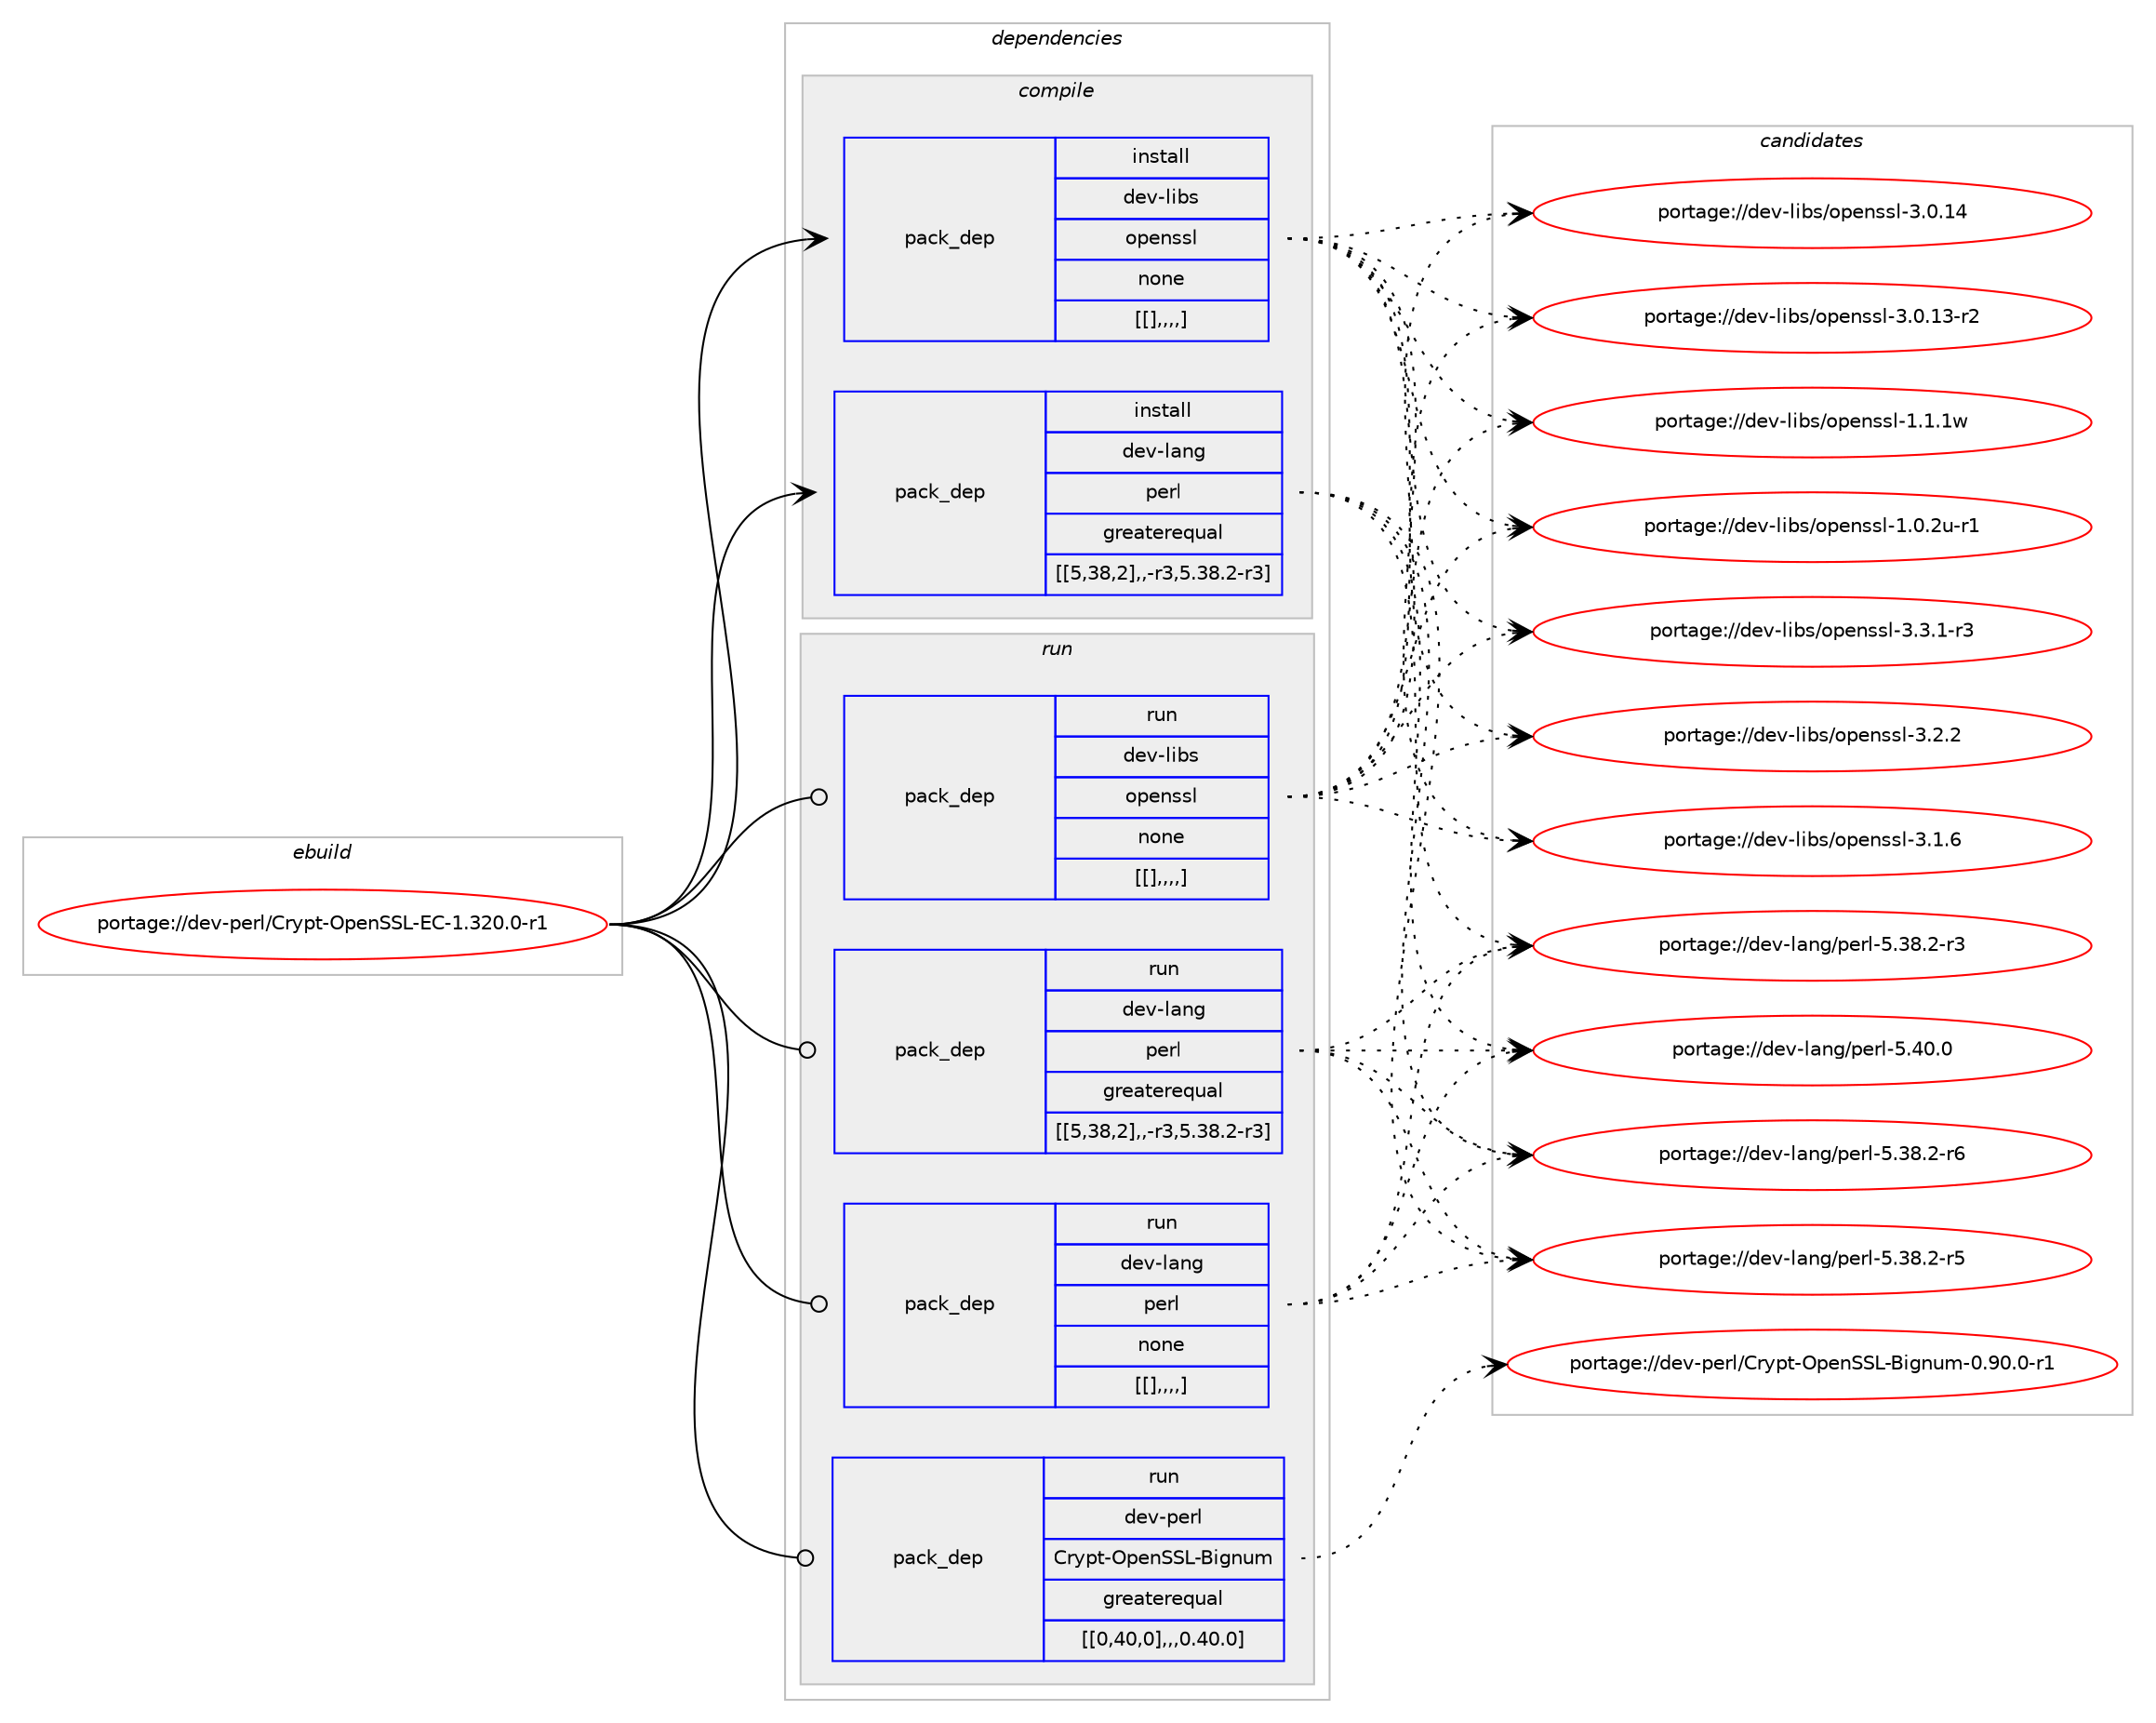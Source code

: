 digraph prolog {

# *************
# Graph options
# *************

newrank=true;
concentrate=true;
compound=true;
graph [rankdir=LR,fontname=Helvetica,fontsize=10,ranksep=1.5];#, ranksep=2.5, nodesep=0.2];
edge  [arrowhead=vee];
node  [fontname=Helvetica,fontsize=10];

# **********
# The ebuild
# **********

subgraph cluster_leftcol {
color=gray;
label=<<i>ebuild</i>>;
id [label="portage://dev-perl/Crypt-OpenSSL-EC-1.320.0-r1", color=red, width=4, href="../dev-perl/Crypt-OpenSSL-EC-1.320.0-r1.svg"];
}

# ****************
# The dependencies
# ****************

subgraph cluster_midcol {
color=gray;
label=<<i>dependencies</i>>;
subgraph cluster_compile {
fillcolor="#eeeeee";
style=filled;
label=<<i>compile</i>>;
subgraph pack97004 {
dependency128496 [label=<<TABLE BORDER="0" CELLBORDER="1" CELLSPACING="0" CELLPADDING="4" WIDTH="220"><TR><TD ROWSPAN="6" CELLPADDING="30">pack_dep</TD></TR><TR><TD WIDTH="110">install</TD></TR><TR><TD>dev-lang</TD></TR><TR><TD>perl</TD></TR><TR><TD>greaterequal</TD></TR><TR><TD>[[5,38,2],,-r3,5.38.2-r3]</TD></TR></TABLE>>, shape=none, color=blue];
}
id:e -> dependency128496:w [weight=20,style="solid",arrowhead="vee"];
subgraph pack97005 {
dependency128497 [label=<<TABLE BORDER="0" CELLBORDER="1" CELLSPACING="0" CELLPADDING="4" WIDTH="220"><TR><TD ROWSPAN="6" CELLPADDING="30">pack_dep</TD></TR><TR><TD WIDTH="110">install</TD></TR><TR><TD>dev-libs</TD></TR><TR><TD>openssl</TD></TR><TR><TD>none</TD></TR><TR><TD>[[],,,,]</TD></TR></TABLE>>, shape=none, color=blue];
}
id:e -> dependency128497:w [weight=20,style="solid",arrowhead="vee"];
}
subgraph cluster_compileandrun {
fillcolor="#eeeeee";
style=filled;
label=<<i>compile and run</i>>;
}
subgraph cluster_run {
fillcolor="#eeeeee";
style=filled;
label=<<i>run</i>>;
subgraph pack97006 {
dependency128498 [label=<<TABLE BORDER="0" CELLBORDER="1" CELLSPACING="0" CELLPADDING="4" WIDTH="220"><TR><TD ROWSPAN="6" CELLPADDING="30">pack_dep</TD></TR><TR><TD WIDTH="110">run</TD></TR><TR><TD>dev-lang</TD></TR><TR><TD>perl</TD></TR><TR><TD>greaterequal</TD></TR><TR><TD>[[5,38,2],,-r3,5.38.2-r3]</TD></TR></TABLE>>, shape=none, color=blue];
}
id:e -> dependency128498:w [weight=20,style="solid",arrowhead="odot"];
subgraph pack97007 {
dependency128499 [label=<<TABLE BORDER="0" CELLBORDER="1" CELLSPACING="0" CELLPADDING="4" WIDTH="220"><TR><TD ROWSPAN="6" CELLPADDING="30">pack_dep</TD></TR><TR><TD WIDTH="110">run</TD></TR><TR><TD>dev-lang</TD></TR><TR><TD>perl</TD></TR><TR><TD>none</TD></TR><TR><TD>[[],,,,]</TD></TR></TABLE>>, shape=none, color=blue];
}
id:e -> dependency128499:w [weight=20,style="solid",arrowhead="odot"];
subgraph pack97008 {
dependency128500 [label=<<TABLE BORDER="0" CELLBORDER="1" CELLSPACING="0" CELLPADDING="4" WIDTH="220"><TR><TD ROWSPAN="6" CELLPADDING="30">pack_dep</TD></TR><TR><TD WIDTH="110">run</TD></TR><TR><TD>dev-libs</TD></TR><TR><TD>openssl</TD></TR><TR><TD>none</TD></TR><TR><TD>[[],,,,]</TD></TR></TABLE>>, shape=none, color=blue];
}
id:e -> dependency128500:w [weight=20,style="solid",arrowhead="odot"];
subgraph pack97009 {
dependency128501 [label=<<TABLE BORDER="0" CELLBORDER="1" CELLSPACING="0" CELLPADDING="4" WIDTH="220"><TR><TD ROWSPAN="6" CELLPADDING="30">pack_dep</TD></TR><TR><TD WIDTH="110">run</TD></TR><TR><TD>dev-perl</TD></TR><TR><TD>Crypt-OpenSSL-Bignum</TD></TR><TR><TD>greaterequal</TD></TR><TR><TD>[[0,40,0],,,0.40.0]</TD></TR></TABLE>>, shape=none, color=blue];
}
id:e -> dependency128501:w [weight=20,style="solid",arrowhead="odot"];
}
}

# **************
# The candidates
# **************

subgraph cluster_choices {
rank=same;
color=gray;
label=<<i>candidates</i>>;

subgraph choice97004 {
color=black;
nodesep=1;
choice10010111845108971101034711210111410845534652484648 [label="portage://dev-lang/perl-5.40.0", color=red, width=4,href="../dev-lang/perl-5.40.0.svg"];
choice100101118451089711010347112101114108455346515646504511454 [label="portage://dev-lang/perl-5.38.2-r6", color=red, width=4,href="../dev-lang/perl-5.38.2-r6.svg"];
choice100101118451089711010347112101114108455346515646504511453 [label="portage://dev-lang/perl-5.38.2-r5", color=red, width=4,href="../dev-lang/perl-5.38.2-r5.svg"];
choice100101118451089711010347112101114108455346515646504511451 [label="portage://dev-lang/perl-5.38.2-r3", color=red, width=4,href="../dev-lang/perl-5.38.2-r3.svg"];
dependency128496:e -> choice10010111845108971101034711210111410845534652484648:w [style=dotted,weight="100"];
dependency128496:e -> choice100101118451089711010347112101114108455346515646504511454:w [style=dotted,weight="100"];
dependency128496:e -> choice100101118451089711010347112101114108455346515646504511453:w [style=dotted,weight="100"];
dependency128496:e -> choice100101118451089711010347112101114108455346515646504511451:w [style=dotted,weight="100"];
}
subgraph choice97005 {
color=black;
nodesep=1;
choice1001011184510810598115471111121011101151151084551465146494511451 [label="portage://dev-libs/openssl-3.3.1-r3", color=red, width=4,href="../dev-libs/openssl-3.3.1-r3.svg"];
choice100101118451081059811547111112101110115115108455146504650 [label="portage://dev-libs/openssl-3.2.2", color=red, width=4,href="../dev-libs/openssl-3.2.2.svg"];
choice100101118451081059811547111112101110115115108455146494654 [label="portage://dev-libs/openssl-3.1.6", color=red, width=4,href="../dev-libs/openssl-3.1.6.svg"];
choice10010111845108105981154711111210111011511510845514648464952 [label="portage://dev-libs/openssl-3.0.14", color=red, width=4,href="../dev-libs/openssl-3.0.14.svg"];
choice100101118451081059811547111112101110115115108455146484649514511450 [label="portage://dev-libs/openssl-3.0.13-r2", color=red, width=4,href="../dev-libs/openssl-3.0.13-r2.svg"];
choice100101118451081059811547111112101110115115108454946494649119 [label="portage://dev-libs/openssl-1.1.1w", color=red, width=4,href="../dev-libs/openssl-1.1.1w.svg"];
choice1001011184510810598115471111121011101151151084549464846501174511449 [label="portage://dev-libs/openssl-1.0.2u-r1", color=red, width=4,href="../dev-libs/openssl-1.0.2u-r1.svg"];
dependency128497:e -> choice1001011184510810598115471111121011101151151084551465146494511451:w [style=dotted,weight="100"];
dependency128497:e -> choice100101118451081059811547111112101110115115108455146504650:w [style=dotted,weight="100"];
dependency128497:e -> choice100101118451081059811547111112101110115115108455146494654:w [style=dotted,weight="100"];
dependency128497:e -> choice10010111845108105981154711111210111011511510845514648464952:w [style=dotted,weight="100"];
dependency128497:e -> choice100101118451081059811547111112101110115115108455146484649514511450:w [style=dotted,weight="100"];
dependency128497:e -> choice100101118451081059811547111112101110115115108454946494649119:w [style=dotted,weight="100"];
dependency128497:e -> choice1001011184510810598115471111121011101151151084549464846501174511449:w [style=dotted,weight="100"];
}
subgraph choice97006 {
color=black;
nodesep=1;
choice10010111845108971101034711210111410845534652484648 [label="portage://dev-lang/perl-5.40.0", color=red, width=4,href="../dev-lang/perl-5.40.0.svg"];
choice100101118451089711010347112101114108455346515646504511454 [label="portage://dev-lang/perl-5.38.2-r6", color=red, width=4,href="../dev-lang/perl-5.38.2-r6.svg"];
choice100101118451089711010347112101114108455346515646504511453 [label="portage://dev-lang/perl-5.38.2-r5", color=red, width=4,href="../dev-lang/perl-5.38.2-r5.svg"];
choice100101118451089711010347112101114108455346515646504511451 [label="portage://dev-lang/perl-5.38.2-r3", color=red, width=4,href="../dev-lang/perl-5.38.2-r3.svg"];
dependency128498:e -> choice10010111845108971101034711210111410845534652484648:w [style=dotted,weight="100"];
dependency128498:e -> choice100101118451089711010347112101114108455346515646504511454:w [style=dotted,weight="100"];
dependency128498:e -> choice100101118451089711010347112101114108455346515646504511453:w [style=dotted,weight="100"];
dependency128498:e -> choice100101118451089711010347112101114108455346515646504511451:w [style=dotted,weight="100"];
}
subgraph choice97007 {
color=black;
nodesep=1;
choice10010111845108971101034711210111410845534652484648 [label="portage://dev-lang/perl-5.40.0", color=red, width=4,href="../dev-lang/perl-5.40.0.svg"];
choice100101118451089711010347112101114108455346515646504511454 [label="portage://dev-lang/perl-5.38.2-r6", color=red, width=4,href="../dev-lang/perl-5.38.2-r6.svg"];
choice100101118451089711010347112101114108455346515646504511453 [label="portage://dev-lang/perl-5.38.2-r5", color=red, width=4,href="../dev-lang/perl-5.38.2-r5.svg"];
choice100101118451089711010347112101114108455346515646504511451 [label="portage://dev-lang/perl-5.38.2-r3", color=red, width=4,href="../dev-lang/perl-5.38.2-r3.svg"];
dependency128499:e -> choice10010111845108971101034711210111410845534652484648:w [style=dotted,weight="100"];
dependency128499:e -> choice100101118451089711010347112101114108455346515646504511454:w [style=dotted,weight="100"];
dependency128499:e -> choice100101118451089711010347112101114108455346515646504511453:w [style=dotted,weight="100"];
dependency128499:e -> choice100101118451089711010347112101114108455346515646504511451:w [style=dotted,weight="100"];
}
subgraph choice97008 {
color=black;
nodesep=1;
choice1001011184510810598115471111121011101151151084551465146494511451 [label="portage://dev-libs/openssl-3.3.1-r3", color=red, width=4,href="../dev-libs/openssl-3.3.1-r3.svg"];
choice100101118451081059811547111112101110115115108455146504650 [label="portage://dev-libs/openssl-3.2.2", color=red, width=4,href="../dev-libs/openssl-3.2.2.svg"];
choice100101118451081059811547111112101110115115108455146494654 [label="portage://dev-libs/openssl-3.1.6", color=red, width=4,href="../dev-libs/openssl-3.1.6.svg"];
choice10010111845108105981154711111210111011511510845514648464952 [label="portage://dev-libs/openssl-3.0.14", color=red, width=4,href="../dev-libs/openssl-3.0.14.svg"];
choice100101118451081059811547111112101110115115108455146484649514511450 [label="portage://dev-libs/openssl-3.0.13-r2", color=red, width=4,href="../dev-libs/openssl-3.0.13-r2.svg"];
choice100101118451081059811547111112101110115115108454946494649119 [label="portage://dev-libs/openssl-1.1.1w", color=red, width=4,href="../dev-libs/openssl-1.1.1w.svg"];
choice1001011184510810598115471111121011101151151084549464846501174511449 [label="portage://dev-libs/openssl-1.0.2u-r1", color=red, width=4,href="../dev-libs/openssl-1.0.2u-r1.svg"];
dependency128500:e -> choice1001011184510810598115471111121011101151151084551465146494511451:w [style=dotted,weight="100"];
dependency128500:e -> choice100101118451081059811547111112101110115115108455146504650:w [style=dotted,weight="100"];
dependency128500:e -> choice100101118451081059811547111112101110115115108455146494654:w [style=dotted,weight="100"];
dependency128500:e -> choice10010111845108105981154711111210111011511510845514648464952:w [style=dotted,weight="100"];
dependency128500:e -> choice100101118451081059811547111112101110115115108455146484649514511450:w [style=dotted,weight="100"];
dependency128500:e -> choice100101118451081059811547111112101110115115108454946494649119:w [style=dotted,weight="100"];
dependency128500:e -> choice1001011184510810598115471111121011101151151084549464846501174511449:w [style=dotted,weight="100"];
}
subgraph choice97009 {
color=black;
nodesep=1;
choice10010111845112101114108476711412111211645791121011108383764566105103110117109454846574846484511449 [label="portage://dev-perl/Crypt-OpenSSL-Bignum-0.90.0-r1", color=red, width=4,href="../dev-perl/Crypt-OpenSSL-Bignum-0.90.0-r1.svg"];
dependency128501:e -> choice10010111845112101114108476711412111211645791121011108383764566105103110117109454846574846484511449:w [style=dotted,weight="100"];
}
}

}
